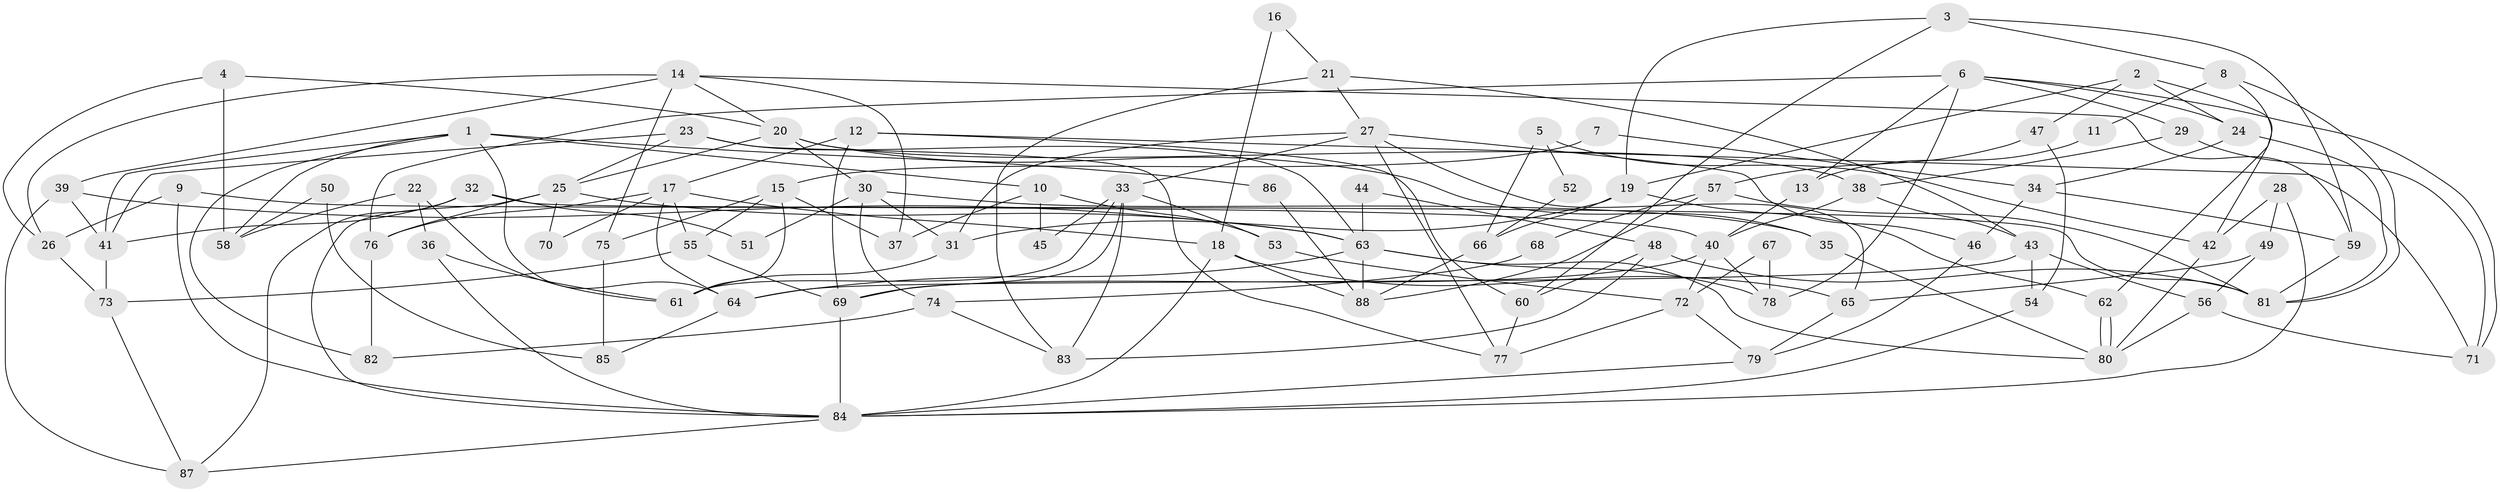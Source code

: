 // coarse degree distribution, {8: 0.05660377358490566, 4: 0.22641509433962265, 6: 0.16981132075471697, 5: 0.18867924528301888, 2: 0.11320754716981132, 3: 0.11320754716981132, 7: 0.09433962264150944, 12: 0.018867924528301886, 9: 0.018867924528301886}
// Generated by graph-tools (version 1.1) at 2025/41/03/06/25 10:41:56]
// undirected, 88 vertices, 176 edges
graph export_dot {
graph [start="1"]
  node [color=gray90,style=filled];
  1;
  2;
  3;
  4;
  5;
  6;
  7;
  8;
  9;
  10;
  11;
  12;
  13;
  14;
  15;
  16;
  17;
  18;
  19;
  20;
  21;
  22;
  23;
  24;
  25;
  26;
  27;
  28;
  29;
  30;
  31;
  32;
  33;
  34;
  35;
  36;
  37;
  38;
  39;
  40;
  41;
  42;
  43;
  44;
  45;
  46;
  47;
  48;
  49;
  50;
  51;
  52;
  53;
  54;
  55;
  56;
  57;
  58;
  59;
  60;
  61;
  62;
  63;
  64;
  65;
  66;
  67;
  68;
  69;
  70;
  71;
  72;
  73;
  74;
  75;
  76;
  77;
  78;
  79;
  80;
  81;
  82;
  83;
  84;
  85;
  86;
  87;
  88;
  1 -- 41;
  1 -- 64;
  1 -- 10;
  1 -- 58;
  1 -- 82;
  1 -- 86;
  2 -- 19;
  2 -- 42;
  2 -- 24;
  2 -- 47;
  3 -- 60;
  3 -- 59;
  3 -- 8;
  3 -- 19;
  4 -- 58;
  4 -- 20;
  4 -- 26;
  5 -- 66;
  5 -- 42;
  5 -- 52;
  6 -- 29;
  6 -- 24;
  6 -- 13;
  6 -- 71;
  6 -- 76;
  6 -- 78;
  7 -- 15;
  7 -- 34;
  8 -- 62;
  8 -- 11;
  8 -- 81;
  9 -- 26;
  9 -- 40;
  9 -- 84;
  10 -- 53;
  10 -- 37;
  10 -- 45;
  11 -- 13;
  12 -- 69;
  12 -- 71;
  12 -- 17;
  12 -- 60;
  13 -- 40;
  14 -- 59;
  14 -- 39;
  14 -- 20;
  14 -- 26;
  14 -- 37;
  14 -- 75;
  15 -- 37;
  15 -- 61;
  15 -- 55;
  15 -- 75;
  16 -- 18;
  16 -- 21;
  17 -- 76;
  17 -- 18;
  17 -- 55;
  17 -- 64;
  17 -- 70;
  18 -- 84;
  18 -- 65;
  18 -- 88;
  19 -- 31;
  19 -- 62;
  19 -- 66;
  20 -- 25;
  20 -- 30;
  20 -- 35;
  20 -- 38;
  21 -- 27;
  21 -- 43;
  21 -- 83;
  22 -- 61;
  22 -- 36;
  22 -- 58;
  23 -- 25;
  23 -- 41;
  23 -- 63;
  23 -- 77;
  24 -- 81;
  24 -- 34;
  25 -- 84;
  25 -- 63;
  25 -- 70;
  25 -- 76;
  26 -- 73;
  27 -- 77;
  27 -- 33;
  27 -- 31;
  27 -- 46;
  27 -- 65;
  28 -- 84;
  28 -- 49;
  28 -- 42;
  29 -- 38;
  29 -- 71;
  30 -- 74;
  30 -- 31;
  30 -- 35;
  30 -- 51;
  31 -- 61;
  32 -- 81;
  32 -- 41;
  32 -- 51;
  32 -- 87;
  33 -- 83;
  33 -- 69;
  33 -- 45;
  33 -- 53;
  33 -- 61;
  34 -- 46;
  34 -- 59;
  35 -- 80;
  36 -- 61;
  36 -- 84;
  38 -- 40;
  38 -- 43;
  39 -- 63;
  39 -- 87;
  39 -- 41;
  40 -- 78;
  40 -- 69;
  40 -- 72;
  41 -- 73;
  42 -- 80;
  43 -- 64;
  43 -- 54;
  43 -- 56;
  44 -- 63;
  44 -- 48;
  46 -- 79;
  47 -- 54;
  47 -- 57;
  48 -- 60;
  48 -- 81;
  48 -- 83;
  49 -- 56;
  49 -- 65;
  50 -- 58;
  50 -- 85;
  52 -- 66;
  53 -- 72;
  54 -- 84;
  55 -- 69;
  55 -- 73;
  56 -- 80;
  56 -- 71;
  57 -- 88;
  57 -- 68;
  57 -- 81;
  59 -- 81;
  60 -- 77;
  62 -- 80;
  62 -- 80;
  63 -- 80;
  63 -- 64;
  63 -- 78;
  63 -- 88;
  64 -- 85;
  65 -- 79;
  66 -- 88;
  67 -- 78;
  67 -- 72;
  68 -- 74;
  69 -- 84;
  72 -- 79;
  72 -- 77;
  73 -- 87;
  74 -- 82;
  74 -- 83;
  75 -- 85;
  76 -- 82;
  79 -- 84;
  84 -- 87;
  86 -- 88;
}
